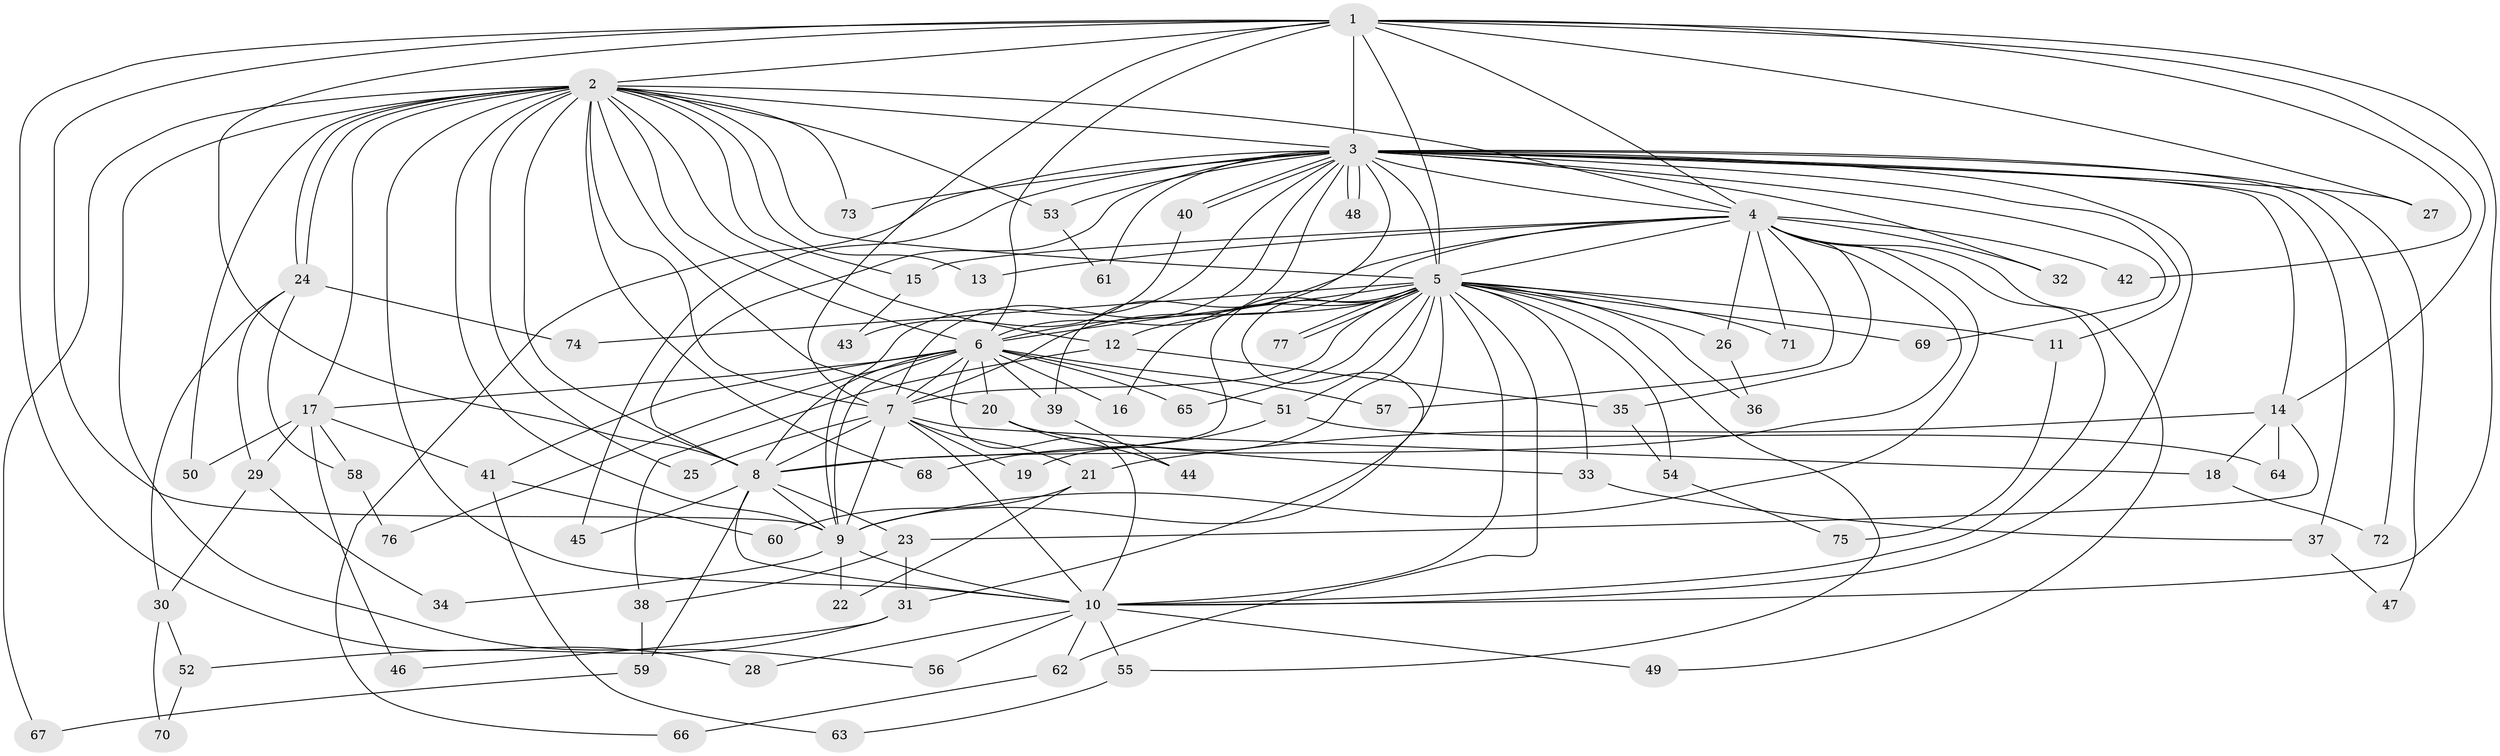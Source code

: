 // coarse degree distribution, {14: 0.03636363636363636, 21: 0.01818181818181818, 23: 0.01818181818181818, 26: 0.01818181818181818, 15: 0.01818181818181818, 10: 0.01818181818181818, 11: 0.01818181818181818, 3: 0.16363636363636364, 4: 0.14545454545454545, 7: 0.01818181818181818, 2: 0.4727272727272727, 8: 0.01818181818181818, 6: 0.03636363636363636}
// Generated by graph-tools (version 1.1) at 2025/51/02/27/25 19:51:42]
// undirected, 77 vertices, 179 edges
graph export_dot {
graph [start="1"]
  node [color=gray90,style=filled];
  1;
  2;
  3;
  4;
  5;
  6;
  7;
  8;
  9;
  10;
  11;
  12;
  13;
  14;
  15;
  16;
  17;
  18;
  19;
  20;
  21;
  22;
  23;
  24;
  25;
  26;
  27;
  28;
  29;
  30;
  31;
  32;
  33;
  34;
  35;
  36;
  37;
  38;
  39;
  40;
  41;
  42;
  43;
  44;
  45;
  46;
  47;
  48;
  49;
  50;
  51;
  52;
  53;
  54;
  55;
  56;
  57;
  58;
  59;
  60;
  61;
  62;
  63;
  64;
  65;
  66;
  67;
  68;
  69;
  70;
  71;
  72;
  73;
  74;
  75;
  76;
  77;
  1 -- 2;
  1 -- 3;
  1 -- 4;
  1 -- 5;
  1 -- 6;
  1 -- 7;
  1 -- 8;
  1 -- 9;
  1 -- 10;
  1 -- 14;
  1 -- 27;
  1 -- 28;
  1 -- 42;
  2 -- 3;
  2 -- 4;
  2 -- 5;
  2 -- 6;
  2 -- 7;
  2 -- 8;
  2 -- 9;
  2 -- 10;
  2 -- 12;
  2 -- 13;
  2 -- 15;
  2 -- 17;
  2 -- 20;
  2 -- 24;
  2 -- 24;
  2 -- 25;
  2 -- 50;
  2 -- 53;
  2 -- 56;
  2 -- 67;
  2 -- 68;
  2 -- 73;
  3 -- 4;
  3 -- 5;
  3 -- 6;
  3 -- 7;
  3 -- 8;
  3 -- 9;
  3 -- 10;
  3 -- 11;
  3 -- 14;
  3 -- 27;
  3 -- 32;
  3 -- 37;
  3 -- 39;
  3 -- 40;
  3 -- 40;
  3 -- 45;
  3 -- 47;
  3 -- 48;
  3 -- 48;
  3 -- 53;
  3 -- 61;
  3 -- 66;
  3 -- 69;
  3 -- 72;
  3 -- 73;
  4 -- 5;
  4 -- 6;
  4 -- 7;
  4 -- 8;
  4 -- 9;
  4 -- 10;
  4 -- 13;
  4 -- 15;
  4 -- 26;
  4 -- 32;
  4 -- 35;
  4 -- 42;
  4 -- 49;
  4 -- 57;
  4 -- 71;
  5 -- 6;
  5 -- 7;
  5 -- 8;
  5 -- 9;
  5 -- 10;
  5 -- 11;
  5 -- 12;
  5 -- 16;
  5 -- 19;
  5 -- 26;
  5 -- 31;
  5 -- 33;
  5 -- 36;
  5 -- 51;
  5 -- 54;
  5 -- 55;
  5 -- 62;
  5 -- 65;
  5 -- 69;
  5 -- 71;
  5 -- 74;
  5 -- 77;
  5 -- 77;
  6 -- 7;
  6 -- 8;
  6 -- 9;
  6 -- 10;
  6 -- 16;
  6 -- 17;
  6 -- 20;
  6 -- 39;
  6 -- 41;
  6 -- 51;
  6 -- 57;
  6 -- 65;
  6 -- 76;
  7 -- 8;
  7 -- 9;
  7 -- 10;
  7 -- 18;
  7 -- 19;
  7 -- 21;
  7 -- 25;
  8 -- 9;
  8 -- 10;
  8 -- 23;
  8 -- 45;
  8 -- 59;
  9 -- 10;
  9 -- 22;
  9 -- 34;
  10 -- 28;
  10 -- 49;
  10 -- 55;
  10 -- 56;
  10 -- 62;
  11 -- 75;
  12 -- 35;
  12 -- 38;
  14 -- 18;
  14 -- 21;
  14 -- 23;
  14 -- 64;
  15 -- 43;
  17 -- 29;
  17 -- 41;
  17 -- 46;
  17 -- 50;
  17 -- 58;
  18 -- 72;
  20 -- 33;
  20 -- 44;
  21 -- 22;
  21 -- 60;
  23 -- 31;
  23 -- 38;
  24 -- 29;
  24 -- 30;
  24 -- 58;
  24 -- 74;
  26 -- 36;
  29 -- 30;
  29 -- 34;
  30 -- 52;
  30 -- 70;
  31 -- 46;
  31 -- 52;
  33 -- 37;
  35 -- 54;
  37 -- 47;
  38 -- 59;
  39 -- 44;
  40 -- 43;
  41 -- 60;
  41 -- 63;
  51 -- 64;
  51 -- 68;
  52 -- 70;
  53 -- 61;
  54 -- 75;
  55 -- 63;
  58 -- 76;
  59 -- 67;
  62 -- 66;
}
